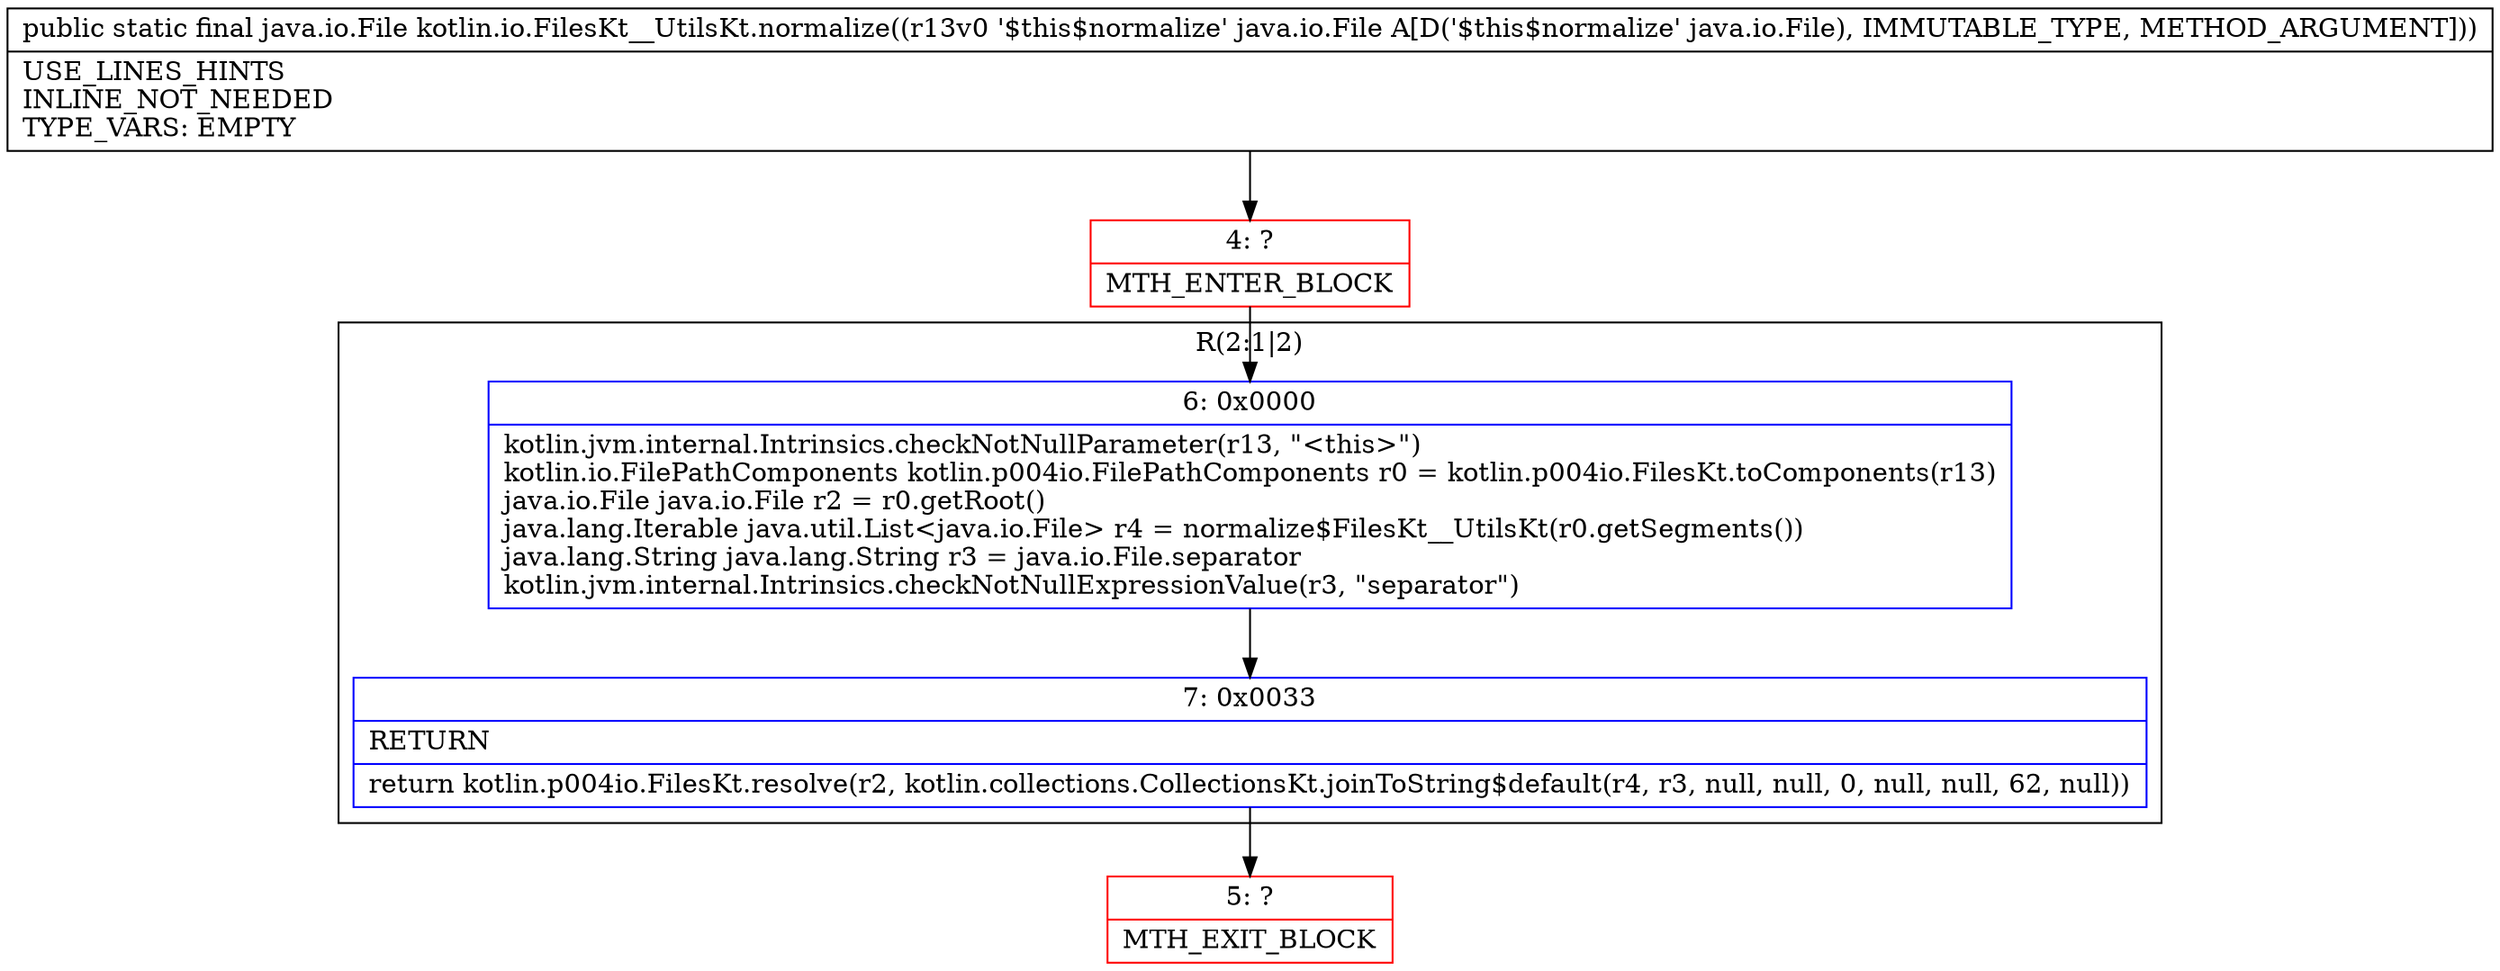 digraph "CFG forkotlin.io.FilesKt__UtilsKt.normalize(Ljava\/io\/File;)Ljava\/io\/File;" {
subgraph cluster_Region_1509937303 {
label = "R(2:1|2)";
node [shape=record,color=blue];
Node_6 [shape=record,label="{6\:\ 0x0000|kotlin.jvm.internal.Intrinsics.checkNotNullParameter(r13, \"\<this\>\")\lkotlin.io.FilePathComponents kotlin.p004io.FilePathComponents r0 = kotlin.p004io.FilesKt.toComponents(r13)\ljava.io.File java.io.File r2 = r0.getRoot()\ljava.lang.Iterable java.util.List\<java.io.File\> r4 = normalize$FilesKt__UtilsKt(r0.getSegments())\ljava.lang.String java.lang.String r3 = java.io.File.separator\lkotlin.jvm.internal.Intrinsics.checkNotNullExpressionValue(r3, \"separator\")\l}"];
Node_7 [shape=record,label="{7\:\ 0x0033|RETURN\l|return kotlin.p004io.FilesKt.resolve(r2, kotlin.collections.CollectionsKt.joinToString$default(r4, r3, null, null, 0, null, null, 62, null))\l}"];
}
Node_4 [shape=record,color=red,label="{4\:\ ?|MTH_ENTER_BLOCK\l}"];
Node_5 [shape=record,color=red,label="{5\:\ ?|MTH_EXIT_BLOCK\l}"];
MethodNode[shape=record,label="{public static final java.io.File kotlin.io.FilesKt__UtilsKt.normalize((r13v0 '$this$normalize' java.io.File A[D('$this$normalize' java.io.File), IMMUTABLE_TYPE, METHOD_ARGUMENT]))  | USE_LINES_HINTS\lINLINE_NOT_NEEDED\lTYPE_VARS: EMPTY\l}"];
MethodNode -> Node_4;Node_6 -> Node_7;
Node_7 -> Node_5;
Node_4 -> Node_6;
}


